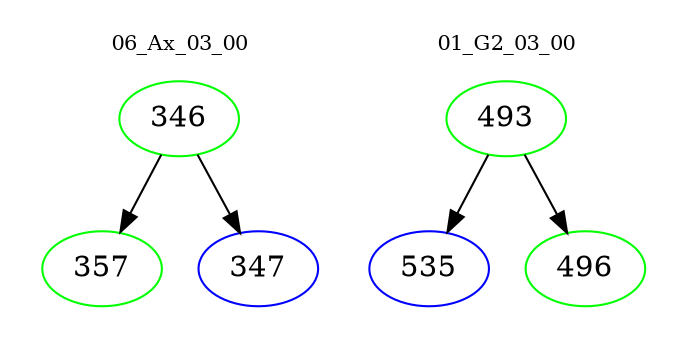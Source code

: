 digraph{
subgraph cluster_0 {
color = white
label = "06_Ax_03_00";
fontsize=10;
T0_346 [label="346", color="green"]
T0_346 -> T0_357 [color="black"]
T0_357 [label="357", color="green"]
T0_346 -> T0_347 [color="black"]
T0_347 [label="347", color="blue"]
}
subgraph cluster_1 {
color = white
label = "01_G2_03_00";
fontsize=10;
T1_493 [label="493", color="green"]
T1_493 -> T1_535 [color="black"]
T1_535 [label="535", color="blue"]
T1_493 -> T1_496 [color="black"]
T1_496 [label="496", color="green"]
}
}
